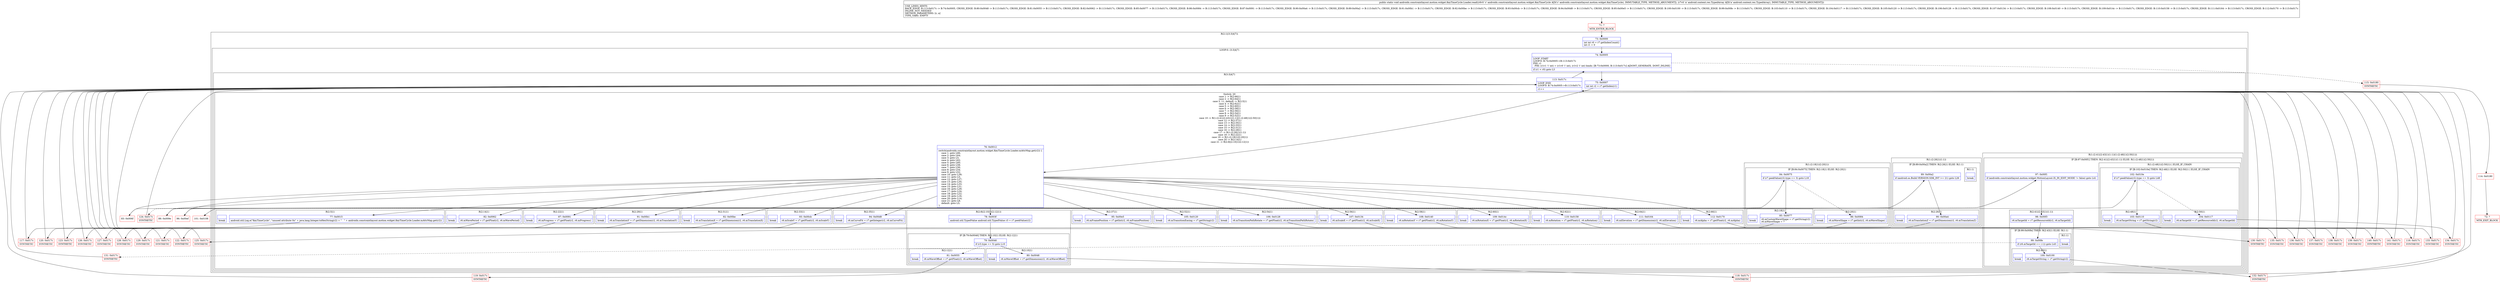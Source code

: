digraph "CFG forandroidx.constraintlayout.motion.widget.KeyTimeCycle.Loader.read(Landroidx\/constraintlayout\/motion\/widget\/KeyTimeCycle;Landroid\/content\/res\/TypedArray;)V" {
subgraph cluster_Region_1045278113 {
label = "R(2:1|(3:3|4|7))";
node [shape=record,color=blue];
Node_73 [shape=record,label="{73\:\ 0x0000|int int r0 = r7.getIndexCount()\lint r1 = 0\l}"];
subgraph cluster_LoopRegion_41209624 {
label = "LOOP:0: (3:3|4|7)";
node [shape=record,color=blue];
Node_74 [shape=record,label="{74\:\ 0x0005|LOOP_START\lLOOP:0: B:74:0x0005\-\>B:113:0x017c\lPHI: r1 \l  PHI: (r1v1 'i' int) = (r1v0 'i' int), (r1v2 'i' int) binds: [B:73:0x0000, B:113:0x017c] A[DONT_GENERATE, DONT_INLINE]\l|if (r1 \< r0) goto L3\l}"];
subgraph cluster_Region_1463647388 {
label = "R(3:3|4|7)";
node [shape=record,color=blue];
Node_75 [shape=record,label="{75\:\ 0x0007|int int r2 = r7.getIndex(r1)\l}"];
subgraph cluster_SwitchRegion_1885551453 {
label = "Switch: 20
 case 1 -> R(2:66|1)
 case 2 -> R(2:64|1)
 case 3, 11, default -> R(2:5|1)
 case 4 -> R(2:62|1)
 case 5 -> R(2:60|1)
 case 6 -> R(2:58|1)
 case 7 -> R(2:56|1)
 case 8 -> R(2:54|1)
 case 9 -> R(2:52|1)
 case 10 -> R(1:(2:41|(2:43|1)(1:1))(1:(2:48|1)(2:50|1)))
 case 12 -> R(2:37|1)
 case 13 -> R(2:35|1)
 case 14 -> R(2:33|1)
 case 15 -> R(2:31|1)
 case 16 -> R(2:29|1)
 case 17 -> R(1:(2:26|1)(1:1))
 case 18 -> R(2:22|1)
 case 19 -> R(1:(2:18|1)(2:20|1))
 case 20 -> R(2:14|1)
 case 21 -> R(2:8|(2:10|1)(2:12|1))";
node [shape=record,color=blue];
Node_76 [shape=record,label="{76\:\ 0x0012|switch(androidx.constraintlayout.motion.widget.KeyTimeCycle.Loader.mAttrMap.get(r2)) \{\l    case 1: goto L66;\l    case 2: goto L64;\l    case 3: goto L5;\l    case 4: goto L62;\l    case 5: goto L60;\l    case 6: goto L58;\l    case 7: goto L56;\l    case 8: goto L54;\l    case 9: goto L52;\l    case 10: goto L39;\l    case 11: goto L5;\l    case 12: goto L37;\l    case 13: goto L35;\l    case 14: goto L33;\l    case 15: goto L31;\l    case 16: goto L29;\l    case 17: goto L24;\l    case 18: goto L22;\l    case 19: goto L16;\l    case 20: goto L14;\l    case 21: goto L8;\l    default: goto L5;\l\}\l}"];
subgraph cluster_Region_588292181 {
label = "R(2:66|1)";
node [shape=record,color=blue];
Node_112 [shape=record,label="{112\:\ 0x0170|r6.mAlpha = r7.getFloat(r2, r6.mAlpha)\l}"];
Node_InsnContainer_1316286897 [shape=record,label="{|break\l}"];
}
subgraph cluster_Region_129546016 {
label = "R(2:64|1)";
node [shape=record,color=blue];
Node_111 [shape=record,label="{111\:\ 0x0164|r6.mElevation = r7.getDimension(r2, r6.mElevation)\l}"];
Node_InsnContainer_641913985 [shape=record,label="{|break\l}"];
}
subgraph cluster_Region_1004401367 {
label = "R(2:5|1)";
node [shape=record,color=blue];
Node_77 [shape=record,label="{77\:\ 0x0015|android.util.Log.e(\"KeyTimeCycle\", \"unused attribute 0x\" + java.lang.Integer.toHexString(r2) + \"   \" + androidx.constraintlayout.motion.widget.KeyTimeCycle.Loader.mAttrMap.get(r2))\l}"];
Node_InsnContainer_759236538 [shape=record,label="{|break\l}"];
}
subgraph cluster_Region_1385008930 {
label = "R(2:62|1)";
node [shape=record,color=blue];
Node_110 [shape=record,label="{110\:\ 0x0158|r6.mRotation = r7.getFloat(r2, r6.mRotation)\l}"];
Node_InsnContainer_870182244 [shape=record,label="{|break\l}"];
}
subgraph cluster_Region_1958321966 {
label = "R(2:60|1)";
node [shape=record,color=blue];
Node_109 [shape=record,label="{109\:\ 0x014c|r6.mRotationX = r7.getFloat(r2, r6.mRotationX)\l}"];
Node_InsnContainer_1523411927 [shape=record,label="{|break\l}"];
}
subgraph cluster_Region_913975086 {
label = "R(2:58|1)";
node [shape=record,color=blue];
Node_108 [shape=record,label="{108\:\ 0x0140|r6.mRotationY = r7.getFloat(r2, r6.mRotationY)\l}"];
Node_InsnContainer_1780173523 [shape=record,label="{|break\l}"];
}
subgraph cluster_Region_1650798716 {
label = "R(2:56|1)";
node [shape=record,color=blue];
Node_107 [shape=record,label="{107\:\ 0x0134|r6.mScaleX = r7.getFloat(r2, r6.mScaleX)\l}"];
Node_InsnContainer_1338178813 [shape=record,label="{|break\l}"];
}
subgraph cluster_Region_1554990989 {
label = "R(2:54|1)";
node [shape=record,color=blue];
Node_106 [shape=record,label="{106\:\ 0x0128|r6.mTransitionPathRotate = r7.getFloat(r2, r6.mTransitionPathRotate)\l}"];
Node_InsnContainer_329813676 [shape=record,label="{|break\l}"];
}
subgraph cluster_Region_1683485657 {
label = "R(2:52|1)";
node [shape=record,color=blue];
Node_105 [shape=record,label="{105\:\ 0x0120|r6.mTransitionEasing = r7.getString(r2)\l}"];
Node_InsnContainer_579525853 [shape=record,label="{|break\l}"];
}
subgraph cluster_Region_318195597 {
label = "R(1:(2:41|(2:43|1)(1:1))(1:(2:48|1)(2:50|1)))";
node [shape=record,color=blue];
subgraph cluster_IfRegion_1250587706 {
label = "IF [B:97:0x00f1] THEN: R(2:41|(2:43|1)(1:1)) ELSE: R(1:(2:48|1)(2:50|1))";
node [shape=record,color=blue];
Node_97 [shape=record,label="{97\:\ 0x00f1|if (androidx.constraintlayout.motion.widget.MotionLayout.IS_IN_EDIT_MODE != false) goto L41\l}"];
subgraph cluster_Region_57928490 {
label = "R(2:41|(2:43|1)(1:1))";
node [shape=record,color=blue];
Node_98 [shape=record,label="{98\:\ 0x00f3|r6.mTargetId = r7.getResourceId(r2, r6.mTargetId)\l}"];
subgraph cluster_IfRegion_494947881 {
label = "IF [B:99:0x00fe] THEN: R(2:43|1) ELSE: R(1:1)";
node [shape=record,color=blue];
Node_99 [shape=record,label="{99\:\ 0x00fe|if (r6.mTargetId == (\-1)) goto L43\l}"];
subgraph cluster_Region_1214176744 {
label = "R(2:43|1)";
node [shape=record,color=blue];
Node_100 [shape=record,label="{100\:\ 0x0100|r6.mTargetString = r7.getString(r2)\l}"];
Node_InsnContainer_1771570544 [shape=record,label="{|break\l}"];
}
subgraph cluster_Region_1107033313 {
label = "R(1:1)";
node [shape=record,color=blue];
Node_InsnContainer_1489599296 [shape=record,label="{|break\l}"];
}
}
}
subgraph cluster_Region_1202161526 {
label = "R(1:(2:48|1)(2:50|1)) | ELSE_IF_CHAIN\l";
node [shape=record,color=blue];
subgraph cluster_IfRegion_1852536897 {
label = "IF [B:102:0x010e] THEN: R(2:48|1) ELSE: R(2:50|1) | ELSE_IF_CHAIN\l";
node [shape=record,color=blue];
Node_102 [shape=record,label="{102\:\ 0x010e|if (r7.peekValue(r2).type == 3) goto L48\l}"];
subgraph cluster_Region_897156974 {
label = "R(2:48|1)";
node [shape=record,color=blue];
Node_103 [shape=record,label="{103\:\ 0x0110|r6.mTargetString = r7.getString(r2)\l}"];
Node_InsnContainer_1849534839 [shape=record,label="{|break\l}"];
}
subgraph cluster_Region_701431888 {
label = "R(2:50|1)";
node [shape=record,color=blue];
Node_104 [shape=record,label="{104\:\ 0x0117|r6.mTargetId = r7.getResourceId(r2, r6.mTargetId)\l}"];
Node_InsnContainer_1891589285 [shape=record,label="{|break\l}"];
}
}
}
}
}
subgraph cluster_Region_390080796 {
label = "R(2:37|1)";
node [shape=record,color=blue];
Node_95 [shape=record,label="{95\:\ 0x00e5|r6.mFramePosition = r7.getInt(r2, r6.mFramePosition)\l}"];
Node_InsnContainer_1673476745 [shape=record,label="{|break\l}"];
}
subgraph cluster_Region_584905413 {
label = "R(2:35|1)";
node [shape=record,color=blue];
Node_94 [shape=record,label="{94\:\ 0x00d8|r6.mCurveFit = r7.getInteger(r2, r6.mCurveFit)\l}"];
Node_InsnContainer_416849343 [shape=record,label="{|break\l}"];
}
subgraph cluster_Region_1541882631 {
label = "R(2:33|1)";
node [shape=record,color=blue];
Node_93 [shape=record,label="{93\:\ 0x00cb|r6.mScaleY = r7.getFloat(r2, r6.mScaleY)\l}"];
Node_InsnContainer_464382402 [shape=record,label="{|break\l}"];
}
subgraph cluster_Region_175834539 {
label = "R(2:31|1)";
node [shape=record,color=blue];
Node_92 [shape=record,label="{92\:\ 0x00be|r6.mTranslationX = r7.getDimension(r2, r6.mTranslationX)\l}"];
Node_InsnContainer_293459046 [shape=record,label="{|break\l}"];
}
subgraph cluster_Region_476431665 {
label = "R(2:29|1)";
node [shape=record,color=blue];
Node_91 [shape=record,label="{91\:\ 0x00b1|r6.mTranslationY = r7.getDimension(r2, r6.mTranslationY)\l}"];
Node_InsnContainer_193777586 [shape=record,label="{|break\l}"];
}
subgraph cluster_Region_1474661913 {
label = "R(1:(2:26|1)(1:1))";
node [shape=record,color=blue];
subgraph cluster_IfRegion_603098846 {
label = "IF [B:89:0x00a2] THEN: R(2:26|1) ELSE: R(1:1)";
node [shape=record,color=blue];
Node_89 [shape=record,label="{89\:\ 0x00a2|if (android.os.Build.VERSION.SDK_INT \>= 21) goto L26\l}"];
subgraph cluster_Region_1508529826 {
label = "R(2:26|1)";
node [shape=record,color=blue];
Node_90 [shape=record,label="{90\:\ 0x00a4|r6.mTranslationZ = r7.getDimension(r2, r6.mTranslationZ)\l}"];
Node_InsnContainer_1557377058 [shape=record,label="{|break\l}"];
}
subgraph cluster_Region_835650901 {
label = "R(1:1)";
node [shape=record,color=blue];
Node_InsnContainer_1252118579 [shape=record,label="{|break\l}"];
}
}
}
subgraph cluster_Region_947177955 {
label = "R(2:22|1)";
node [shape=record,color=blue];
Node_87 [shape=record,label="{87\:\ 0x0091|r6.mProgress = r7.getFloat(r2, r6.mProgress)\l}"];
Node_InsnContainer_2106733511 [shape=record,label="{|break\l}"];
}
subgraph cluster_Region_1015140087 {
label = "R(1:(2:18|1)(2:20|1))";
node [shape=record,color=blue];
subgraph cluster_IfRegion_1794168091 {
label = "IF [B:84:0x0075] THEN: R(2:18|1) ELSE: R(2:20|1)";
node [shape=record,color=blue];
Node_84 [shape=record,label="{84\:\ 0x0075|if (r7.peekValue(r2).type == 3) goto L18\l}"];
subgraph cluster_Region_1485756729 {
label = "R(2:18|1)";
node [shape=record,color=blue];
Node_85 [shape=record,label="{85\:\ 0x0077|r6.mCustomWaveShape = r7.getString(r2)\lr6.mWaveShape = 7\l}"];
Node_InsnContainer_1965916575 [shape=record,label="{|break\l}"];
}
subgraph cluster_Region_1398459340 {
label = "R(2:20|1)";
node [shape=record,color=blue];
Node_86 [shape=record,label="{86\:\ 0x0084|r6.mWaveShape = r7.getInt(r2, r6.mWaveShape)\l}"];
Node_InsnContainer_835315521 [shape=record,label="{|break\l}"];
}
}
}
subgraph cluster_Region_1300183957 {
label = "R(2:14|1)";
node [shape=record,color=blue];
Node_82 [shape=record,label="{82\:\ 0x0062|r6.mWavePeriod = r7.getFloat(r2, r6.mWavePeriod)\l}"];
Node_InsnContainer_1563031220 [shape=record,label="{|break\l}"];
}
subgraph cluster_Region_566982444 {
label = "R(2:8|(2:10|1)(2:12|1))";
node [shape=record,color=blue];
Node_78 [shape=record,label="{78\:\ 0x003f|android.util.TypedValue android.util.TypedValue r3 = r7.peekValue(r2)\l}"];
subgraph cluster_IfRegion_1043643132 {
label = "IF [B:79:0x0046] THEN: R(2:10|1) ELSE: R(2:12|1)";
node [shape=record,color=blue];
Node_79 [shape=record,label="{79\:\ 0x0046|if (r3.type == 5) goto L10\l}"];
subgraph cluster_Region_262284605 {
label = "R(2:10|1)";
node [shape=record,color=blue];
Node_80 [shape=record,label="{80\:\ 0x0048|r6.mWaveOffset = r7.getDimension(r2, r6.mWaveOffset)\l}"];
Node_InsnContainer_1877835152 [shape=record,label="{|break\l}"];
}
subgraph cluster_Region_178490286 {
label = "R(2:12|1)";
node [shape=record,color=blue];
Node_81 [shape=record,label="{81\:\ 0x0055|r6.mWaveOffset = r7.getFloat(r2, r6.mWaveOffset)\l}"];
Node_InsnContainer_1993681035 [shape=record,label="{|break\l}"];
}
}
}
}
Node_113 [shape=record,label="{113\:\ 0x017c|LOOP_END\lLOOP:0: B:74:0x0005\-\>B:113:0x017c\l|r1++\l}"];
}
}
}
Node_71 [shape=record,color=red,label="{71\:\ ?|MTH_ENTER_BLOCK\l}"];
Node_117 [shape=record,color=red,label="{117\:\ 0x017c|SYNTHETIC\l}"];
Node_118 [shape=record,color=red,label="{118\:\ 0x017c|SYNTHETIC\l}"];
Node_119 [shape=record,color=red,label="{119\:\ 0x017c|SYNTHETIC\l}"];
Node_120 [shape=record,color=red,label="{120\:\ 0x017c|SYNTHETIC\l}"];
Node_83 [shape=record,color=red,label="{83\:\ 0x006f}"];
Node_121 [shape=record,color=red,label="{121\:\ 0x017c|SYNTHETIC\l}"];
Node_122 [shape=record,color=red,label="{122\:\ 0x017c|SYNTHETIC\l}"];
Node_123 [shape=record,color=red,label="{123\:\ 0x017c|SYNTHETIC\l}"];
Node_88 [shape=record,color=red,label="{88\:\ 0x009e}"];
Node_125 [shape=record,color=red,label="{125\:\ 0x017c|SYNTHETIC\l}"];
Node_124 [shape=record,color=red,label="{124\:\ 0x017c|SYNTHETIC\l}"];
Node_126 [shape=record,color=red,label="{126\:\ 0x017c|SYNTHETIC\l}"];
Node_127 [shape=record,color=red,label="{127\:\ 0x017c|SYNTHETIC\l}"];
Node_128 [shape=record,color=red,label="{128\:\ 0x017c|SYNTHETIC\l}"];
Node_129 [shape=record,color=red,label="{129\:\ 0x017c|SYNTHETIC\l}"];
Node_130 [shape=record,color=red,label="{130\:\ 0x017c|SYNTHETIC\l}"];
Node_96 [shape=record,color=red,label="{96\:\ 0x00ef}"];
Node_132 [shape=record,color=red,label="{132\:\ 0x017c|SYNTHETIC\l}"];
Node_131 [shape=record,color=red,label="{131\:\ 0x017c|SYNTHETIC\l}"];
Node_101 [shape=record,color=red,label="{101\:\ 0x0108}"];
Node_133 [shape=record,color=red,label="{133\:\ 0x017c|SYNTHETIC\l}"];
Node_134 [shape=record,color=red,label="{134\:\ 0x017c|SYNTHETIC\l}"];
Node_135 [shape=record,color=red,label="{135\:\ 0x017c|SYNTHETIC\l}"];
Node_136 [shape=record,color=red,label="{136\:\ 0x017c|SYNTHETIC\l}"];
Node_137 [shape=record,color=red,label="{137\:\ 0x017c|SYNTHETIC\l}"];
Node_138 [shape=record,color=red,label="{138\:\ 0x017c|SYNTHETIC\l}"];
Node_139 [shape=record,color=red,label="{139\:\ 0x017c|SYNTHETIC\l}"];
Node_140 [shape=record,color=red,label="{140\:\ 0x017c|SYNTHETIC\l}"];
Node_141 [shape=record,color=red,label="{141\:\ 0x017c|SYNTHETIC\l}"];
Node_116 [shape=record,color=red,label="{116\:\ 0x017c|SYNTHETIC\l}"];
Node_115 [shape=record,color=red,label="{115\:\ 0x0180|SYNTHETIC\l}"];
Node_114 [shape=record,color=red,label="{114\:\ 0x0180}"];
Node_72 [shape=record,color=red,label="{72\:\ ?|MTH_EXIT_BLOCK\l}"];
MethodNode[shape=record,label="{public static void androidx.constraintlayout.motion.widget.KeyTimeCycle.Loader.read((r6v0 'c' androidx.constraintlayout.motion.widget.KeyTimeCycle A[D('c' androidx.constraintlayout.motion.widget.KeyTimeCycle), IMMUTABLE_TYPE, METHOD_ARGUMENT]), (r7v0 'a' android.content.res.TypedArray A[D('a' android.content.res.TypedArray), IMMUTABLE_TYPE, METHOD_ARGUMENT]))  | USE_LINES_HINTS\lBACK_EDGE: B:113:0x017c \-\> B:74:0x0005, CROSS_EDGE: B:80:0x0048 \-\> B:113:0x017c, CROSS_EDGE: B:81:0x0055 \-\> B:113:0x017c, CROSS_EDGE: B:82:0x0062 \-\> B:113:0x017c, CROSS_EDGE: B:85:0x0077 \-\> B:113:0x017c, CROSS_EDGE: B:86:0x0084 \-\> B:113:0x017c, CROSS_EDGE: B:87:0x0091 \-\> B:113:0x017c, CROSS_EDGE: B:90:0x00a4 \-\> B:113:0x017c, CROSS_EDGE: B:89:0x00a2 \-\> B:113:0x017c, CROSS_EDGE: B:91:0x00b1 \-\> B:113:0x017c, CROSS_EDGE: B:92:0x00be \-\> B:113:0x017c, CROSS_EDGE: B:93:0x00cb \-\> B:113:0x017c, CROSS_EDGE: B:94:0x00d8 \-\> B:113:0x017c, CROSS_EDGE: B:95:0x00e5 \-\> B:113:0x017c, CROSS_EDGE: B:100:0x0100 \-\> B:113:0x017c, CROSS_EDGE: B:99:0x00fe \-\> B:113:0x017c, CROSS_EDGE: B:103:0x0110 \-\> B:113:0x017c, CROSS_EDGE: B:104:0x0117 \-\> B:113:0x017c, CROSS_EDGE: B:105:0x0120 \-\> B:113:0x017c, CROSS_EDGE: B:106:0x0128 \-\> B:113:0x017c, CROSS_EDGE: B:107:0x0134 \-\> B:113:0x017c, CROSS_EDGE: B:108:0x0140 \-\> B:113:0x017c, CROSS_EDGE: B:109:0x014c \-\> B:113:0x017c, CROSS_EDGE: B:110:0x0158 \-\> B:113:0x017c, CROSS_EDGE: B:111:0x0164 \-\> B:113:0x017c, CROSS_EDGE: B:112:0x0170 \-\> B:113:0x017c\lINLINE_NOT_NEEDED\lMETHOD_PARAMETERS: [c, a]\lTYPE_VARS: EMPTY\l}"];
MethodNode -> Node_71;Node_73 -> Node_74;
Node_74 -> Node_75;
Node_74 -> Node_115[style=dashed];
Node_75 -> Node_76;
Node_76 -> Node_77;
Node_76 -> Node_78;
Node_76 -> Node_82;
Node_76 -> Node_83;
Node_76 -> Node_87;
Node_76 -> Node_88;
Node_76 -> Node_91;
Node_76 -> Node_92;
Node_76 -> Node_93;
Node_76 -> Node_94;
Node_76 -> Node_95;
Node_76 -> Node_96;
Node_76 -> Node_105;
Node_76 -> Node_106;
Node_76 -> Node_107;
Node_76 -> Node_108;
Node_76 -> Node_109;
Node_76 -> Node_110;
Node_76 -> Node_111;
Node_76 -> Node_112;
Node_112 -> Node_116;
Node_111 -> Node_141;
Node_77 -> Node_117;
Node_110 -> Node_140;
Node_109 -> Node_139;
Node_108 -> Node_138;
Node_107 -> Node_137;
Node_106 -> Node_136;
Node_105 -> Node_135;
Node_97 -> Node_98;
Node_97 -> Node_101[style=dashed];
Node_98 -> Node_99;
Node_99 -> Node_100;
Node_99 -> Node_131[style=dashed];
Node_100 -> Node_132;
Node_102 -> Node_103;
Node_102 -> Node_104[style=dashed];
Node_103 -> Node_133;
Node_104 -> Node_134;
Node_95 -> Node_130;
Node_94 -> Node_129;
Node_93 -> Node_128;
Node_92 -> Node_127;
Node_91 -> Node_126;
Node_89 -> Node_90;
Node_89 -> Node_124[style=dashed];
Node_90 -> Node_125;
Node_87 -> Node_123;
Node_84 -> Node_85;
Node_84 -> Node_86[style=dashed];
Node_85 -> Node_121;
Node_86 -> Node_122;
Node_82 -> Node_120;
Node_78 -> Node_79;
Node_79 -> Node_80;
Node_79 -> Node_81[style=dashed];
Node_80 -> Node_118;
Node_81 -> Node_119;
Node_113 -> Node_74;
Node_71 -> Node_73;
Node_117 -> Node_113;
Node_118 -> Node_113;
Node_119 -> Node_113;
Node_120 -> Node_113;
Node_83 -> Node_84;
Node_121 -> Node_113;
Node_122 -> Node_113;
Node_123 -> Node_113;
Node_88 -> Node_89;
Node_125 -> Node_113;
Node_124 -> Node_113;
Node_126 -> Node_113;
Node_127 -> Node_113;
Node_128 -> Node_113;
Node_129 -> Node_113;
Node_130 -> Node_113;
Node_96 -> Node_97;
Node_132 -> Node_113;
Node_131 -> Node_113;
Node_101 -> Node_102;
Node_133 -> Node_113;
Node_134 -> Node_113;
Node_135 -> Node_113;
Node_136 -> Node_113;
Node_137 -> Node_113;
Node_138 -> Node_113;
Node_139 -> Node_113;
Node_140 -> Node_113;
Node_141 -> Node_113;
Node_116 -> Node_113;
Node_115 -> Node_114;
Node_114 -> Node_72;
}

